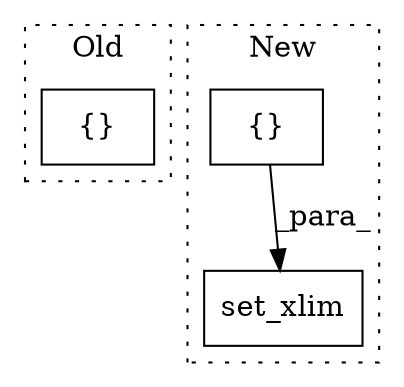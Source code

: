 digraph G {
subgraph cluster0 {
1 [label="{}" a="4" s="644,652" l="1,1" shape="box"];
label = "Old";
style="dotted";
}
subgraph cluster1 {
2 [label="set_xlim" a="32" s="1969,1993" l="9,1" shape="box"];
3 [label="{}" a="4" s="1987,1992" l="1,1" shape="box"];
label = "New";
style="dotted";
}
3 -> 2 [label="_para_"];
}